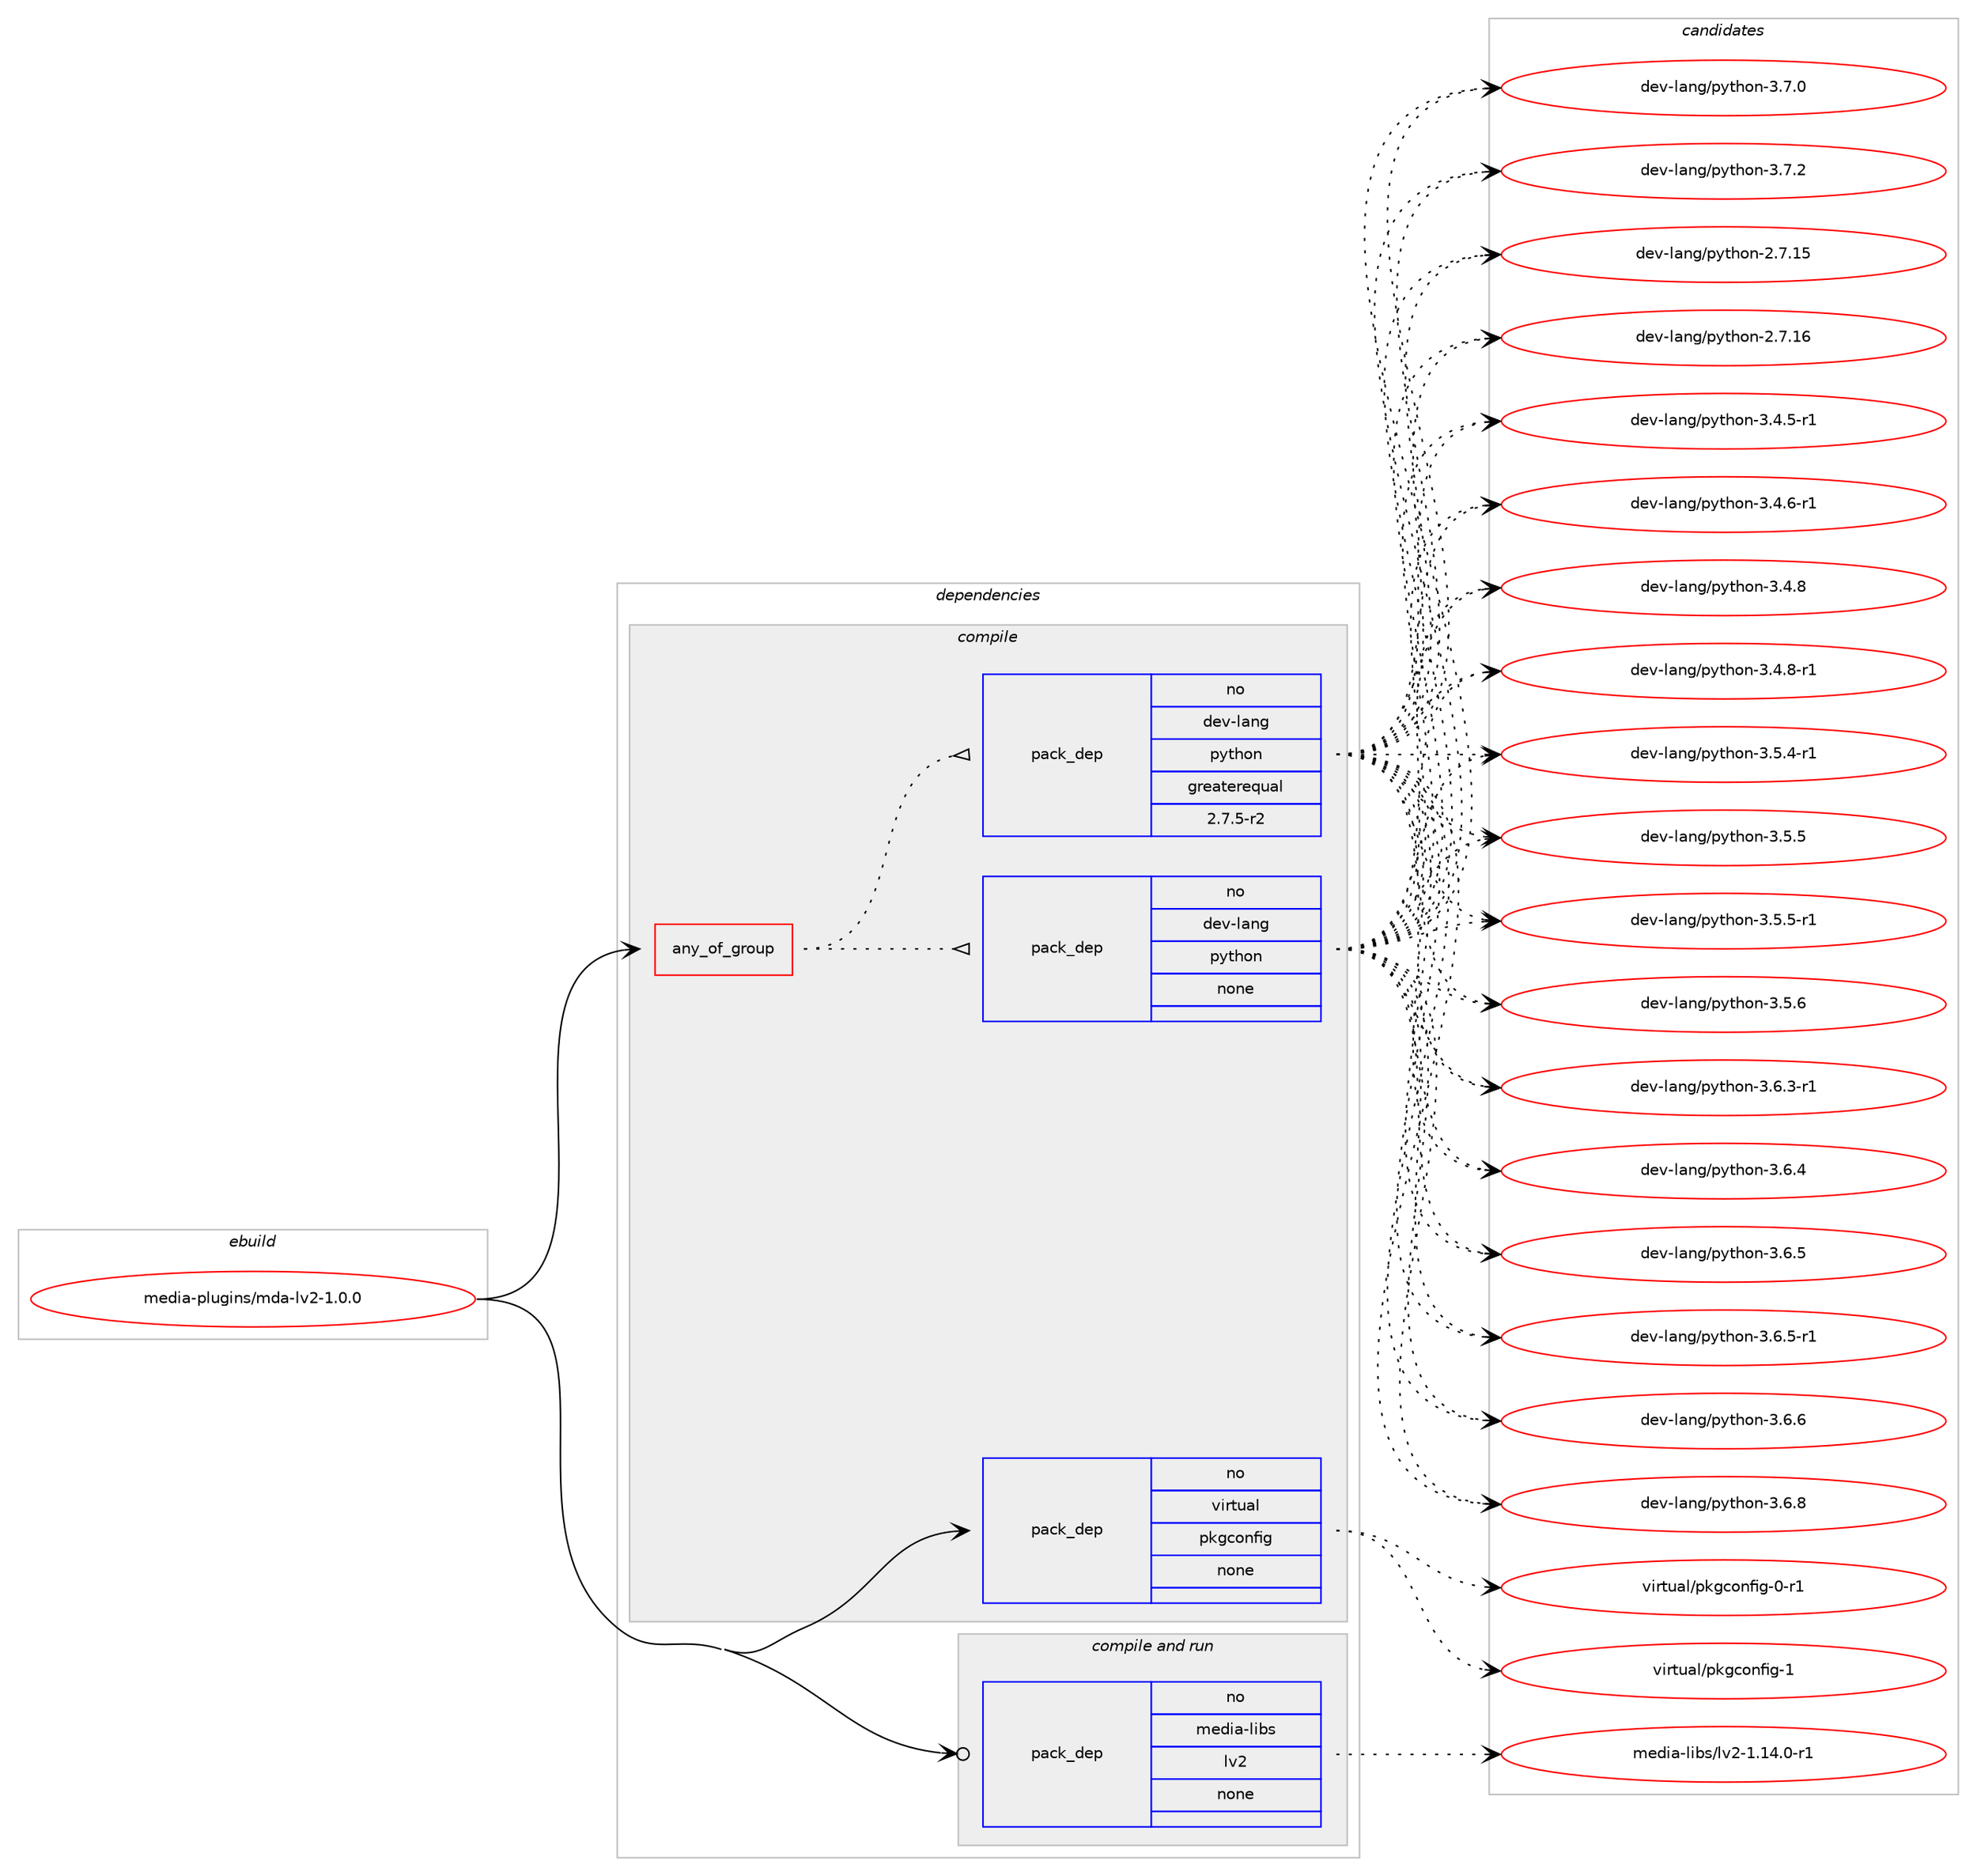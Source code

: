digraph prolog {

# *************
# Graph options
# *************

newrank=true;
concentrate=true;
compound=true;
graph [rankdir=LR,fontname=Helvetica,fontsize=10,ranksep=1.5];#, ranksep=2.5, nodesep=0.2];
edge  [arrowhead=vee];
node  [fontname=Helvetica,fontsize=10];

# **********
# The ebuild
# **********

subgraph cluster_leftcol {
color=gray;
rank=same;
label=<<i>ebuild</i>>;
id [label="media-plugins/mda-lv2-1.0.0", color=red, width=4, href="../media-plugins/mda-lv2-1.0.0.svg"];
}

# ****************
# The dependencies
# ****************

subgraph cluster_midcol {
color=gray;
label=<<i>dependencies</i>>;
subgraph cluster_compile {
fillcolor="#eeeeee";
style=filled;
label=<<i>compile</i>>;
subgraph any25384 {
dependency1622186 [label=<<TABLE BORDER="0" CELLBORDER="1" CELLSPACING="0" CELLPADDING="4"><TR><TD CELLPADDING="10">any_of_group</TD></TR></TABLE>>, shape=none, color=red];subgraph pack1159547 {
dependency1622187 [label=<<TABLE BORDER="0" CELLBORDER="1" CELLSPACING="0" CELLPADDING="4" WIDTH="220"><TR><TD ROWSPAN="6" CELLPADDING="30">pack_dep</TD></TR><TR><TD WIDTH="110">no</TD></TR><TR><TD>dev-lang</TD></TR><TR><TD>python</TD></TR><TR><TD>none</TD></TR><TR><TD></TD></TR></TABLE>>, shape=none, color=blue];
}
dependency1622186:e -> dependency1622187:w [weight=20,style="dotted",arrowhead="oinv"];
subgraph pack1159548 {
dependency1622188 [label=<<TABLE BORDER="0" CELLBORDER="1" CELLSPACING="0" CELLPADDING="4" WIDTH="220"><TR><TD ROWSPAN="6" CELLPADDING="30">pack_dep</TD></TR><TR><TD WIDTH="110">no</TD></TR><TR><TD>dev-lang</TD></TR><TR><TD>python</TD></TR><TR><TD>greaterequal</TD></TR><TR><TD>2.7.5-r2</TD></TR></TABLE>>, shape=none, color=blue];
}
dependency1622186:e -> dependency1622188:w [weight=20,style="dotted",arrowhead="oinv"];
}
id:e -> dependency1622186:w [weight=20,style="solid",arrowhead="vee"];
subgraph pack1159549 {
dependency1622189 [label=<<TABLE BORDER="0" CELLBORDER="1" CELLSPACING="0" CELLPADDING="4" WIDTH="220"><TR><TD ROWSPAN="6" CELLPADDING="30">pack_dep</TD></TR><TR><TD WIDTH="110">no</TD></TR><TR><TD>virtual</TD></TR><TR><TD>pkgconfig</TD></TR><TR><TD>none</TD></TR><TR><TD></TD></TR></TABLE>>, shape=none, color=blue];
}
id:e -> dependency1622189:w [weight=20,style="solid",arrowhead="vee"];
}
subgraph cluster_compileandrun {
fillcolor="#eeeeee";
style=filled;
label=<<i>compile and run</i>>;
subgraph pack1159550 {
dependency1622190 [label=<<TABLE BORDER="0" CELLBORDER="1" CELLSPACING="0" CELLPADDING="4" WIDTH="220"><TR><TD ROWSPAN="6" CELLPADDING="30">pack_dep</TD></TR><TR><TD WIDTH="110">no</TD></TR><TR><TD>media-libs</TD></TR><TR><TD>lv2</TD></TR><TR><TD>none</TD></TR><TR><TD></TD></TR></TABLE>>, shape=none, color=blue];
}
id:e -> dependency1622190:w [weight=20,style="solid",arrowhead="odotvee"];
}
subgraph cluster_run {
fillcolor="#eeeeee";
style=filled;
label=<<i>run</i>>;
}
}

# **************
# The candidates
# **************

subgraph cluster_choices {
rank=same;
color=gray;
label=<<i>candidates</i>>;

subgraph choice1159547 {
color=black;
nodesep=1;
choice10010111845108971101034711212111610411111045504655464953 [label="dev-lang/python-2.7.15", color=red, width=4,href="../dev-lang/python-2.7.15.svg"];
choice10010111845108971101034711212111610411111045504655464954 [label="dev-lang/python-2.7.16", color=red, width=4,href="../dev-lang/python-2.7.16.svg"];
choice1001011184510897110103471121211161041111104551465246534511449 [label="dev-lang/python-3.4.5-r1", color=red, width=4,href="../dev-lang/python-3.4.5-r1.svg"];
choice1001011184510897110103471121211161041111104551465246544511449 [label="dev-lang/python-3.4.6-r1", color=red, width=4,href="../dev-lang/python-3.4.6-r1.svg"];
choice100101118451089711010347112121116104111110455146524656 [label="dev-lang/python-3.4.8", color=red, width=4,href="../dev-lang/python-3.4.8.svg"];
choice1001011184510897110103471121211161041111104551465246564511449 [label="dev-lang/python-3.4.8-r1", color=red, width=4,href="../dev-lang/python-3.4.8-r1.svg"];
choice1001011184510897110103471121211161041111104551465346524511449 [label="dev-lang/python-3.5.4-r1", color=red, width=4,href="../dev-lang/python-3.5.4-r1.svg"];
choice100101118451089711010347112121116104111110455146534653 [label="dev-lang/python-3.5.5", color=red, width=4,href="../dev-lang/python-3.5.5.svg"];
choice1001011184510897110103471121211161041111104551465346534511449 [label="dev-lang/python-3.5.5-r1", color=red, width=4,href="../dev-lang/python-3.5.5-r1.svg"];
choice100101118451089711010347112121116104111110455146534654 [label="dev-lang/python-3.5.6", color=red, width=4,href="../dev-lang/python-3.5.6.svg"];
choice1001011184510897110103471121211161041111104551465446514511449 [label="dev-lang/python-3.6.3-r1", color=red, width=4,href="../dev-lang/python-3.6.3-r1.svg"];
choice100101118451089711010347112121116104111110455146544652 [label="dev-lang/python-3.6.4", color=red, width=4,href="../dev-lang/python-3.6.4.svg"];
choice100101118451089711010347112121116104111110455146544653 [label="dev-lang/python-3.6.5", color=red, width=4,href="../dev-lang/python-3.6.5.svg"];
choice1001011184510897110103471121211161041111104551465446534511449 [label="dev-lang/python-3.6.5-r1", color=red, width=4,href="../dev-lang/python-3.6.5-r1.svg"];
choice100101118451089711010347112121116104111110455146544654 [label="dev-lang/python-3.6.6", color=red, width=4,href="../dev-lang/python-3.6.6.svg"];
choice100101118451089711010347112121116104111110455146544656 [label="dev-lang/python-3.6.8", color=red, width=4,href="../dev-lang/python-3.6.8.svg"];
choice100101118451089711010347112121116104111110455146554648 [label="dev-lang/python-3.7.0", color=red, width=4,href="../dev-lang/python-3.7.0.svg"];
choice100101118451089711010347112121116104111110455146554650 [label="dev-lang/python-3.7.2", color=red, width=4,href="../dev-lang/python-3.7.2.svg"];
dependency1622187:e -> choice10010111845108971101034711212111610411111045504655464953:w [style=dotted,weight="100"];
dependency1622187:e -> choice10010111845108971101034711212111610411111045504655464954:w [style=dotted,weight="100"];
dependency1622187:e -> choice1001011184510897110103471121211161041111104551465246534511449:w [style=dotted,weight="100"];
dependency1622187:e -> choice1001011184510897110103471121211161041111104551465246544511449:w [style=dotted,weight="100"];
dependency1622187:e -> choice100101118451089711010347112121116104111110455146524656:w [style=dotted,weight="100"];
dependency1622187:e -> choice1001011184510897110103471121211161041111104551465246564511449:w [style=dotted,weight="100"];
dependency1622187:e -> choice1001011184510897110103471121211161041111104551465346524511449:w [style=dotted,weight="100"];
dependency1622187:e -> choice100101118451089711010347112121116104111110455146534653:w [style=dotted,weight="100"];
dependency1622187:e -> choice1001011184510897110103471121211161041111104551465346534511449:w [style=dotted,weight="100"];
dependency1622187:e -> choice100101118451089711010347112121116104111110455146534654:w [style=dotted,weight="100"];
dependency1622187:e -> choice1001011184510897110103471121211161041111104551465446514511449:w [style=dotted,weight="100"];
dependency1622187:e -> choice100101118451089711010347112121116104111110455146544652:w [style=dotted,weight="100"];
dependency1622187:e -> choice100101118451089711010347112121116104111110455146544653:w [style=dotted,weight="100"];
dependency1622187:e -> choice1001011184510897110103471121211161041111104551465446534511449:w [style=dotted,weight="100"];
dependency1622187:e -> choice100101118451089711010347112121116104111110455146544654:w [style=dotted,weight="100"];
dependency1622187:e -> choice100101118451089711010347112121116104111110455146544656:w [style=dotted,weight="100"];
dependency1622187:e -> choice100101118451089711010347112121116104111110455146554648:w [style=dotted,weight="100"];
dependency1622187:e -> choice100101118451089711010347112121116104111110455146554650:w [style=dotted,weight="100"];
}
subgraph choice1159548 {
color=black;
nodesep=1;
choice10010111845108971101034711212111610411111045504655464953 [label="dev-lang/python-2.7.15", color=red, width=4,href="../dev-lang/python-2.7.15.svg"];
choice10010111845108971101034711212111610411111045504655464954 [label="dev-lang/python-2.7.16", color=red, width=4,href="../dev-lang/python-2.7.16.svg"];
choice1001011184510897110103471121211161041111104551465246534511449 [label="dev-lang/python-3.4.5-r1", color=red, width=4,href="../dev-lang/python-3.4.5-r1.svg"];
choice1001011184510897110103471121211161041111104551465246544511449 [label="dev-lang/python-3.4.6-r1", color=red, width=4,href="../dev-lang/python-3.4.6-r1.svg"];
choice100101118451089711010347112121116104111110455146524656 [label="dev-lang/python-3.4.8", color=red, width=4,href="../dev-lang/python-3.4.8.svg"];
choice1001011184510897110103471121211161041111104551465246564511449 [label="dev-lang/python-3.4.8-r1", color=red, width=4,href="../dev-lang/python-3.4.8-r1.svg"];
choice1001011184510897110103471121211161041111104551465346524511449 [label="dev-lang/python-3.5.4-r1", color=red, width=4,href="../dev-lang/python-3.5.4-r1.svg"];
choice100101118451089711010347112121116104111110455146534653 [label="dev-lang/python-3.5.5", color=red, width=4,href="../dev-lang/python-3.5.5.svg"];
choice1001011184510897110103471121211161041111104551465346534511449 [label="dev-lang/python-3.5.5-r1", color=red, width=4,href="../dev-lang/python-3.5.5-r1.svg"];
choice100101118451089711010347112121116104111110455146534654 [label="dev-lang/python-3.5.6", color=red, width=4,href="../dev-lang/python-3.5.6.svg"];
choice1001011184510897110103471121211161041111104551465446514511449 [label="dev-lang/python-3.6.3-r1", color=red, width=4,href="../dev-lang/python-3.6.3-r1.svg"];
choice100101118451089711010347112121116104111110455146544652 [label="dev-lang/python-3.6.4", color=red, width=4,href="../dev-lang/python-3.6.4.svg"];
choice100101118451089711010347112121116104111110455146544653 [label="dev-lang/python-3.6.5", color=red, width=4,href="../dev-lang/python-3.6.5.svg"];
choice1001011184510897110103471121211161041111104551465446534511449 [label="dev-lang/python-3.6.5-r1", color=red, width=4,href="../dev-lang/python-3.6.5-r1.svg"];
choice100101118451089711010347112121116104111110455146544654 [label="dev-lang/python-3.6.6", color=red, width=4,href="../dev-lang/python-3.6.6.svg"];
choice100101118451089711010347112121116104111110455146544656 [label="dev-lang/python-3.6.8", color=red, width=4,href="../dev-lang/python-3.6.8.svg"];
choice100101118451089711010347112121116104111110455146554648 [label="dev-lang/python-3.7.0", color=red, width=4,href="../dev-lang/python-3.7.0.svg"];
choice100101118451089711010347112121116104111110455146554650 [label="dev-lang/python-3.7.2", color=red, width=4,href="../dev-lang/python-3.7.2.svg"];
dependency1622188:e -> choice10010111845108971101034711212111610411111045504655464953:w [style=dotted,weight="100"];
dependency1622188:e -> choice10010111845108971101034711212111610411111045504655464954:w [style=dotted,weight="100"];
dependency1622188:e -> choice1001011184510897110103471121211161041111104551465246534511449:w [style=dotted,weight="100"];
dependency1622188:e -> choice1001011184510897110103471121211161041111104551465246544511449:w [style=dotted,weight="100"];
dependency1622188:e -> choice100101118451089711010347112121116104111110455146524656:w [style=dotted,weight="100"];
dependency1622188:e -> choice1001011184510897110103471121211161041111104551465246564511449:w [style=dotted,weight="100"];
dependency1622188:e -> choice1001011184510897110103471121211161041111104551465346524511449:w [style=dotted,weight="100"];
dependency1622188:e -> choice100101118451089711010347112121116104111110455146534653:w [style=dotted,weight="100"];
dependency1622188:e -> choice1001011184510897110103471121211161041111104551465346534511449:w [style=dotted,weight="100"];
dependency1622188:e -> choice100101118451089711010347112121116104111110455146534654:w [style=dotted,weight="100"];
dependency1622188:e -> choice1001011184510897110103471121211161041111104551465446514511449:w [style=dotted,weight="100"];
dependency1622188:e -> choice100101118451089711010347112121116104111110455146544652:w [style=dotted,weight="100"];
dependency1622188:e -> choice100101118451089711010347112121116104111110455146544653:w [style=dotted,weight="100"];
dependency1622188:e -> choice1001011184510897110103471121211161041111104551465446534511449:w [style=dotted,weight="100"];
dependency1622188:e -> choice100101118451089711010347112121116104111110455146544654:w [style=dotted,weight="100"];
dependency1622188:e -> choice100101118451089711010347112121116104111110455146544656:w [style=dotted,weight="100"];
dependency1622188:e -> choice100101118451089711010347112121116104111110455146554648:w [style=dotted,weight="100"];
dependency1622188:e -> choice100101118451089711010347112121116104111110455146554650:w [style=dotted,weight="100"];
}
subgraph choice1159549 {
color=black;
nodesep=1;
choice11810511411611797108471121071039911111010210510345484511449 [label="virtual/pkgconfig-0-r1", color=red, width=4,href="../virtual/pkgconfig-0-r1.svg"];
choice1181051141161179710847112107103991111101021051034549 [label="virtual/pkgconfig-1", color=red, width=4,href="../virtual/pkgconfig-1.svg"];
dependency1622189:e -> choice11810511411611797108471121071039911111010210510345484511449:w [style=dotted,weight="100"];
dependency1622189:e -> choice1181051141161179710847112107103991111101021051034549:w [style=dotted,weight="100"];
}
subgraph choice1159550 {
color=black;
nodesep=1;
choice1091011001059745108105981154710811850454946495246484511449 [label="media-libs/lv2-1.14.0-r1", color=red, width=4,href="../media-libs/lv2-1.14.0-r1.svg"];
dependency1622190:e -> choice1091011001059745108105981154710811850454946495246484511449:w [style=dotted,weight="100"];
}
}

}
